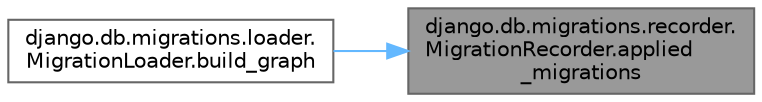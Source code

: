 digraph "django.db.migrations.recorder.MigrationRecorder.applied_migrations"
{
 // LATEX_PDF_SIZE
  bgcolor="transparent";
  edge [fontname=Helvetica,fontsize=10,labelfontname=Helvetica,labelfontsize=10];
  node [fontname=Helvetica,fontsize=10,shape=box,height=0.2,width=0.4];
  rankdir="RL";
  Node1 [id="Node000001",label="django.db.migrations.recorder.\lMigrationRecorder.applied\l_migrations",height=0.2,width=0.4,color="gray40", fillcolor="grey60", style="filled", fontcolor="black",tooltip=" "];
  Node1 -> Node2 [id="edge1_Node000001_Node000002",dir="back",color="steelblue1",style="solid",tooltip=" "];
  Node2 [id="Node000002",label="django.db.migrations.loader.\lMigrationLoader.build_graph",height=0.2,width=0.4,color="grey40", fillcolor="white", style="filled",URL="$classdjango_1_1db_1_1migrations_1_1loader_1_1_migration_loader.html#adc6f767cd41b69e78749d30189d6ccfb",tooltip=" "];
}
